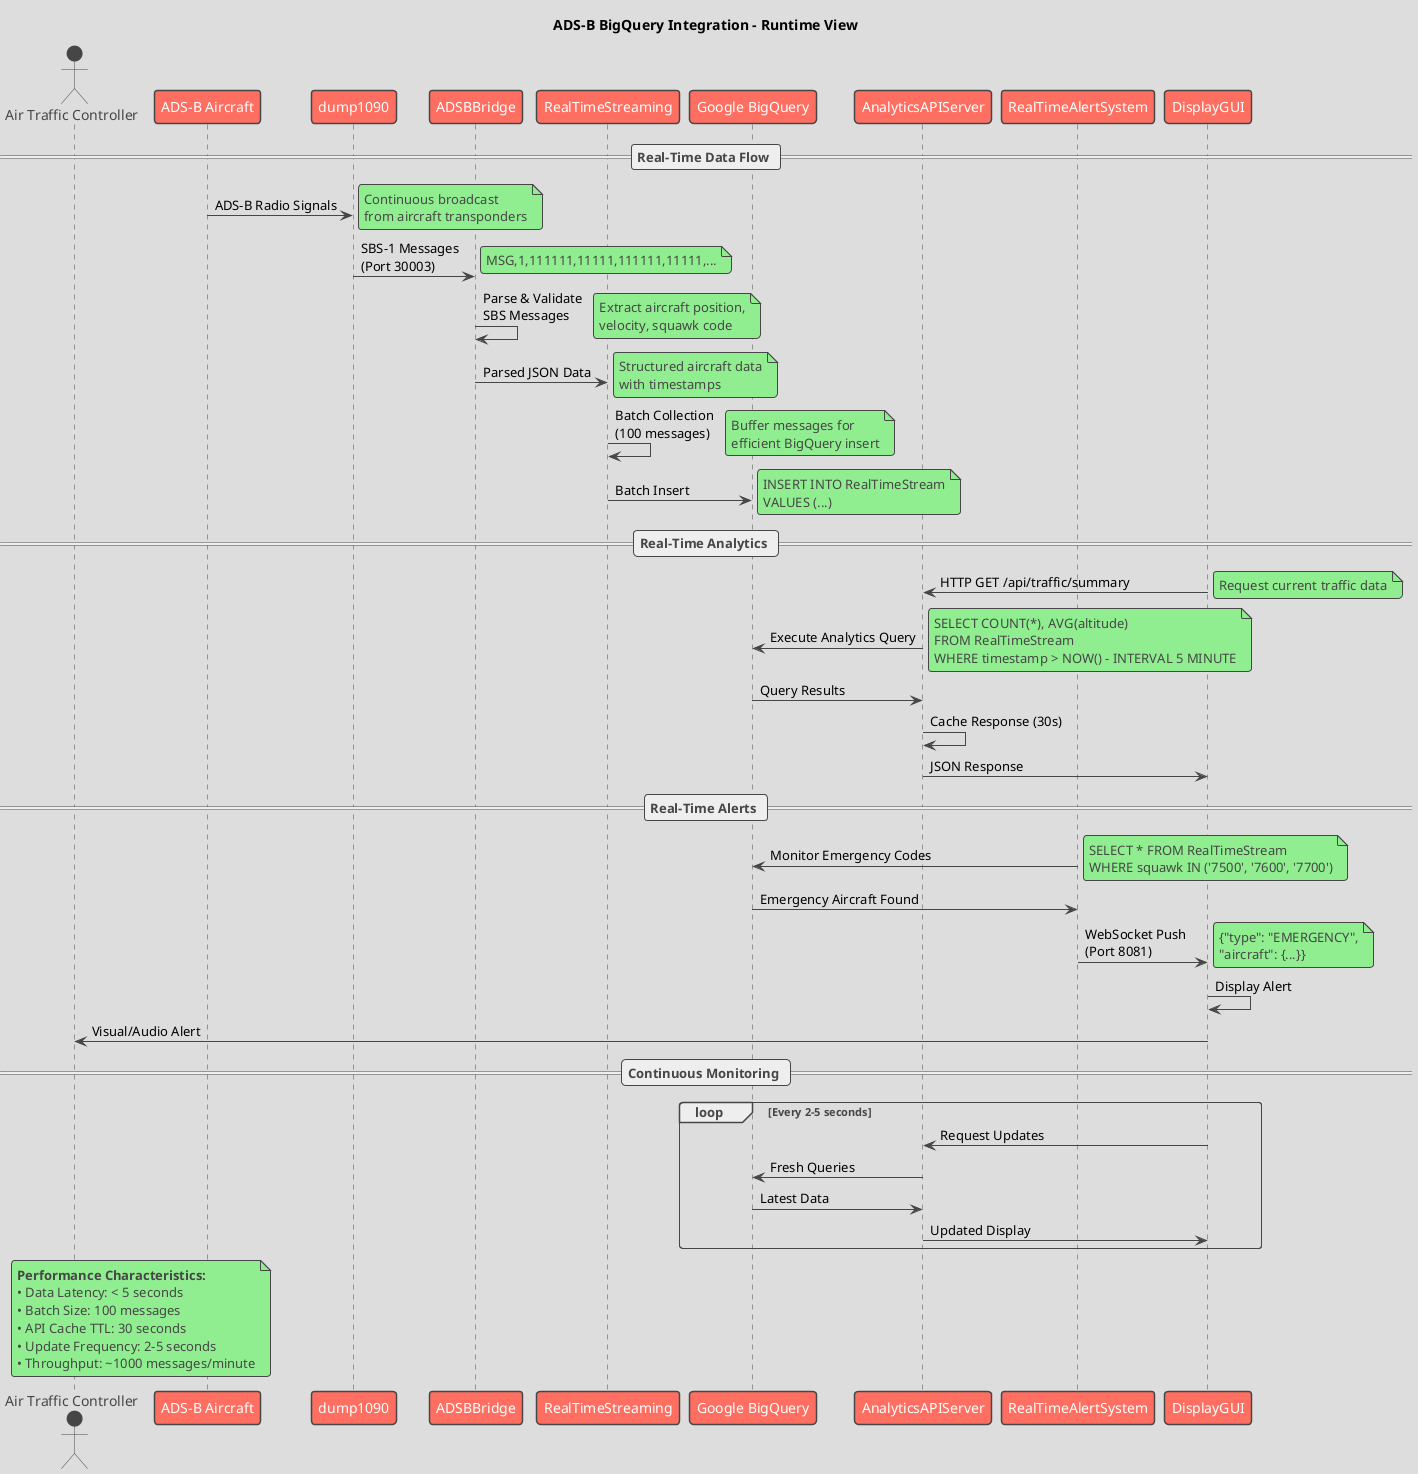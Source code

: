 @startuml runtime-view
!theme toy
title ADS-B BigQuery Integration - Runtime View

actor "Air Traffic Controller" as controller
participant "ADS-B Aircraft" as aircraft
participant "dump1090" as dump
participant "ADSBBridge" as bridge
participant "RealTimeStreaming" as streaming
participant "Google BigQuery" as bigquery
participant "AnalyticsAPIServer" as api
participant "RealTimeAlertSystem" as alerts
participant "DisplayGUI" as gui

== Real-Time Data Flow ==

aircraft -> dump : ADS-B Radio Signals
note right : Continuous broadcast\nfrom aircraft transponders

dump -> bridge : SBS-1 Messages\n(Port 30003)
note right : MSG,1,111111,11111,111111,11111,...

bridge -> bridge : Parse & Validate\nSBS Messages
note right : Extract aircraft position,\nvelocity, squawk code

bridge -> streaming : Parsed JSON Data
note right : Structured aircraft data\nwith timestamps

streaming -> streaming : Batch Collection\n(100 messages)
note right : Buffer messages for\nefficient BigQuery insert

streaming -> bigquery : Batch Insert
note right : INSERT INTO RealTimeStream\nVALUES (...)

== Real-Time Analytics ==

gui -> api : HTTP GET /api/traffic/summary
note right : Request current traffic data

api -> bigquery : Execute Analytics Query
note right : SELECT COUNT(*), AVG(altitude)\nFROM RealTimeStream\nWHERE timestamp > NOW() - INTERVAL 5 MINUTE

bigquery -> api : Query Results
api -> api : Cache Response (30s)
api -> gui : JSON Response

== Real-Time Alerts ==

alerts -> bigquery : Monitor Emergency Codes
note right : SELECT * FROM RealTimeStream\nWHERE squawk IN ('7500', '7600', '7700')

bigquery -> alerts : Emergency Aircraft Found
alerts -> gui : WebSocket Push\n(Port 8081)
note right : {"type": "EMERGENCY",\n"aircraft": {...}}

gui -> gui : Display Alert
gui -> controller : Visual/Audio Alert

== Continuous Monitoring ==

loop Every 2-5 seconds
    gui -> api : Request Updates
    api -> bigquery : Fresh Queries
    bigquery -> api : Latest Data
    api -> gui : Updated Display
end

note over aircraft, controller
    **Performance Characteristics:**
    • Data Latency: < 5 seconds
    • Batch Size: 100 messages
    • API Cache TTL: 30 seconds
    • Update Frequency: 2-5 seconds
    • Throughput: ~1000 messages/minute
end note

@enduml
